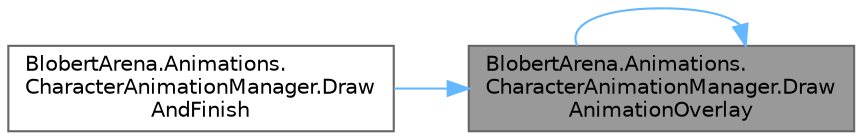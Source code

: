 digraph "BlobertArena.Animations.CharacterAnimationManager.DrawAnimationOverlay"
{
 // LATEX_PDF_SIZE
  bgcolor="transparent";
  edge [fontname=Helvetica,fontsize=10,labelfontname=Helvetica,labelfontsize=10];
  node [fontname=Helvetica,fontsize=10,shape=box,height=0.2,width=0.4];
  rankdir="RL";
  Node1 [id="Node000001",label="BlobertArena.Animations.\lCharacterAnimationManager.Draw\lAnimationOverlay",height=0.2,width=0.4,color="gray40", fillcolor="grey60", style="filled", fontcolor="black",tooltip="Draws an animation overlay using a list of sprite lists."];
  Node1 -> Node2 [id="edge1_Node000001_Node000002",dir="back",color="steelblue1",style="solid",tooltip=" "];
  Node2 [id="Node000002",label="BlobertArena.Animations.\lCharacterAnimationManager.Draw\lAndFinish",height=0.2,width=0.4,color="grey40", fillcolor="white", style="filled",URL="$class_blobert_arena_1_1_animations_1_1_character_animation_manager.html#a129e18e733fd6062da0c80b4bca3c6b5",tooltip="Draws an animation overlay using a list of sprite lists and finishes the current animation."];
  Node1 -> Node1 [id="edge2_Node000001_Node000001",dir="back",color="steelblue1",style="solid",tooltip=" "];
}
